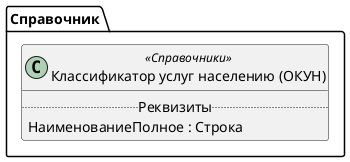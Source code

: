 ﻿@startuml КлассификаторУслугНаселению
'!include templates.wsd
'..\include templates.wsd
class Справочник.КлассификаторУслугНаселению as "Классификатор услуг населению (ОКУН)" <<Справочники>>
{
..Реквизиты..
НаименованиеПолное : Строка
}
@enduml
